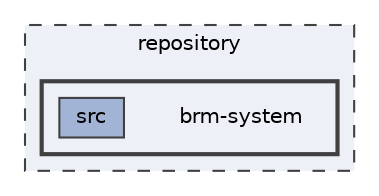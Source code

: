 digraph "repository/brm-system"
{
 // LATEX_PDF_SIZE
  bgcolor="transparent";
  edge [fontname=Helvetica,fontsize=10,labelfontname=Helvetica,labelfontsize=10];
  node [fontname=Helvetica,fontsize=10,shape=box,height=0.2,width=0.4];
  compound=true
  subgraph clusterdir_b67a65b3e0ec834719b9c39fd2c3a507 {
    graph [ bgcolor="#edf0f7", pencolor="grey25", label="repository", fontname=Helvetica,fontsize=10 style="filled,dashed", URL="dir_b67a65b3e0ec834719b9c39fd2c3a507.html",tooltip=""]
  subgraph clusterdir_4a6ba85f271be804ae409ba4bcb6798d {
    graph [ bgcolor="#edf0f7", pencolor="grey25", label="", fontname=Helvetica,fontsize=10 style="filled,bold", URL="dir_4a6ba85f271be804ae409ba4bcb6798d.html",tooltip=""]
    dir_4a6ba85f271be804ae409ba4bcb6798d [shape=plaintext, label="brm-system"];
  dir_d9d50a62023ff411ae7d026ae69d457a [label="src", fillcolor="#a2b4d6", color="grey25", style="filled", URL="dir_d9d50a62023ff411ae7d026ae69d457a.html",tooltip=""];
  }
  }
}
